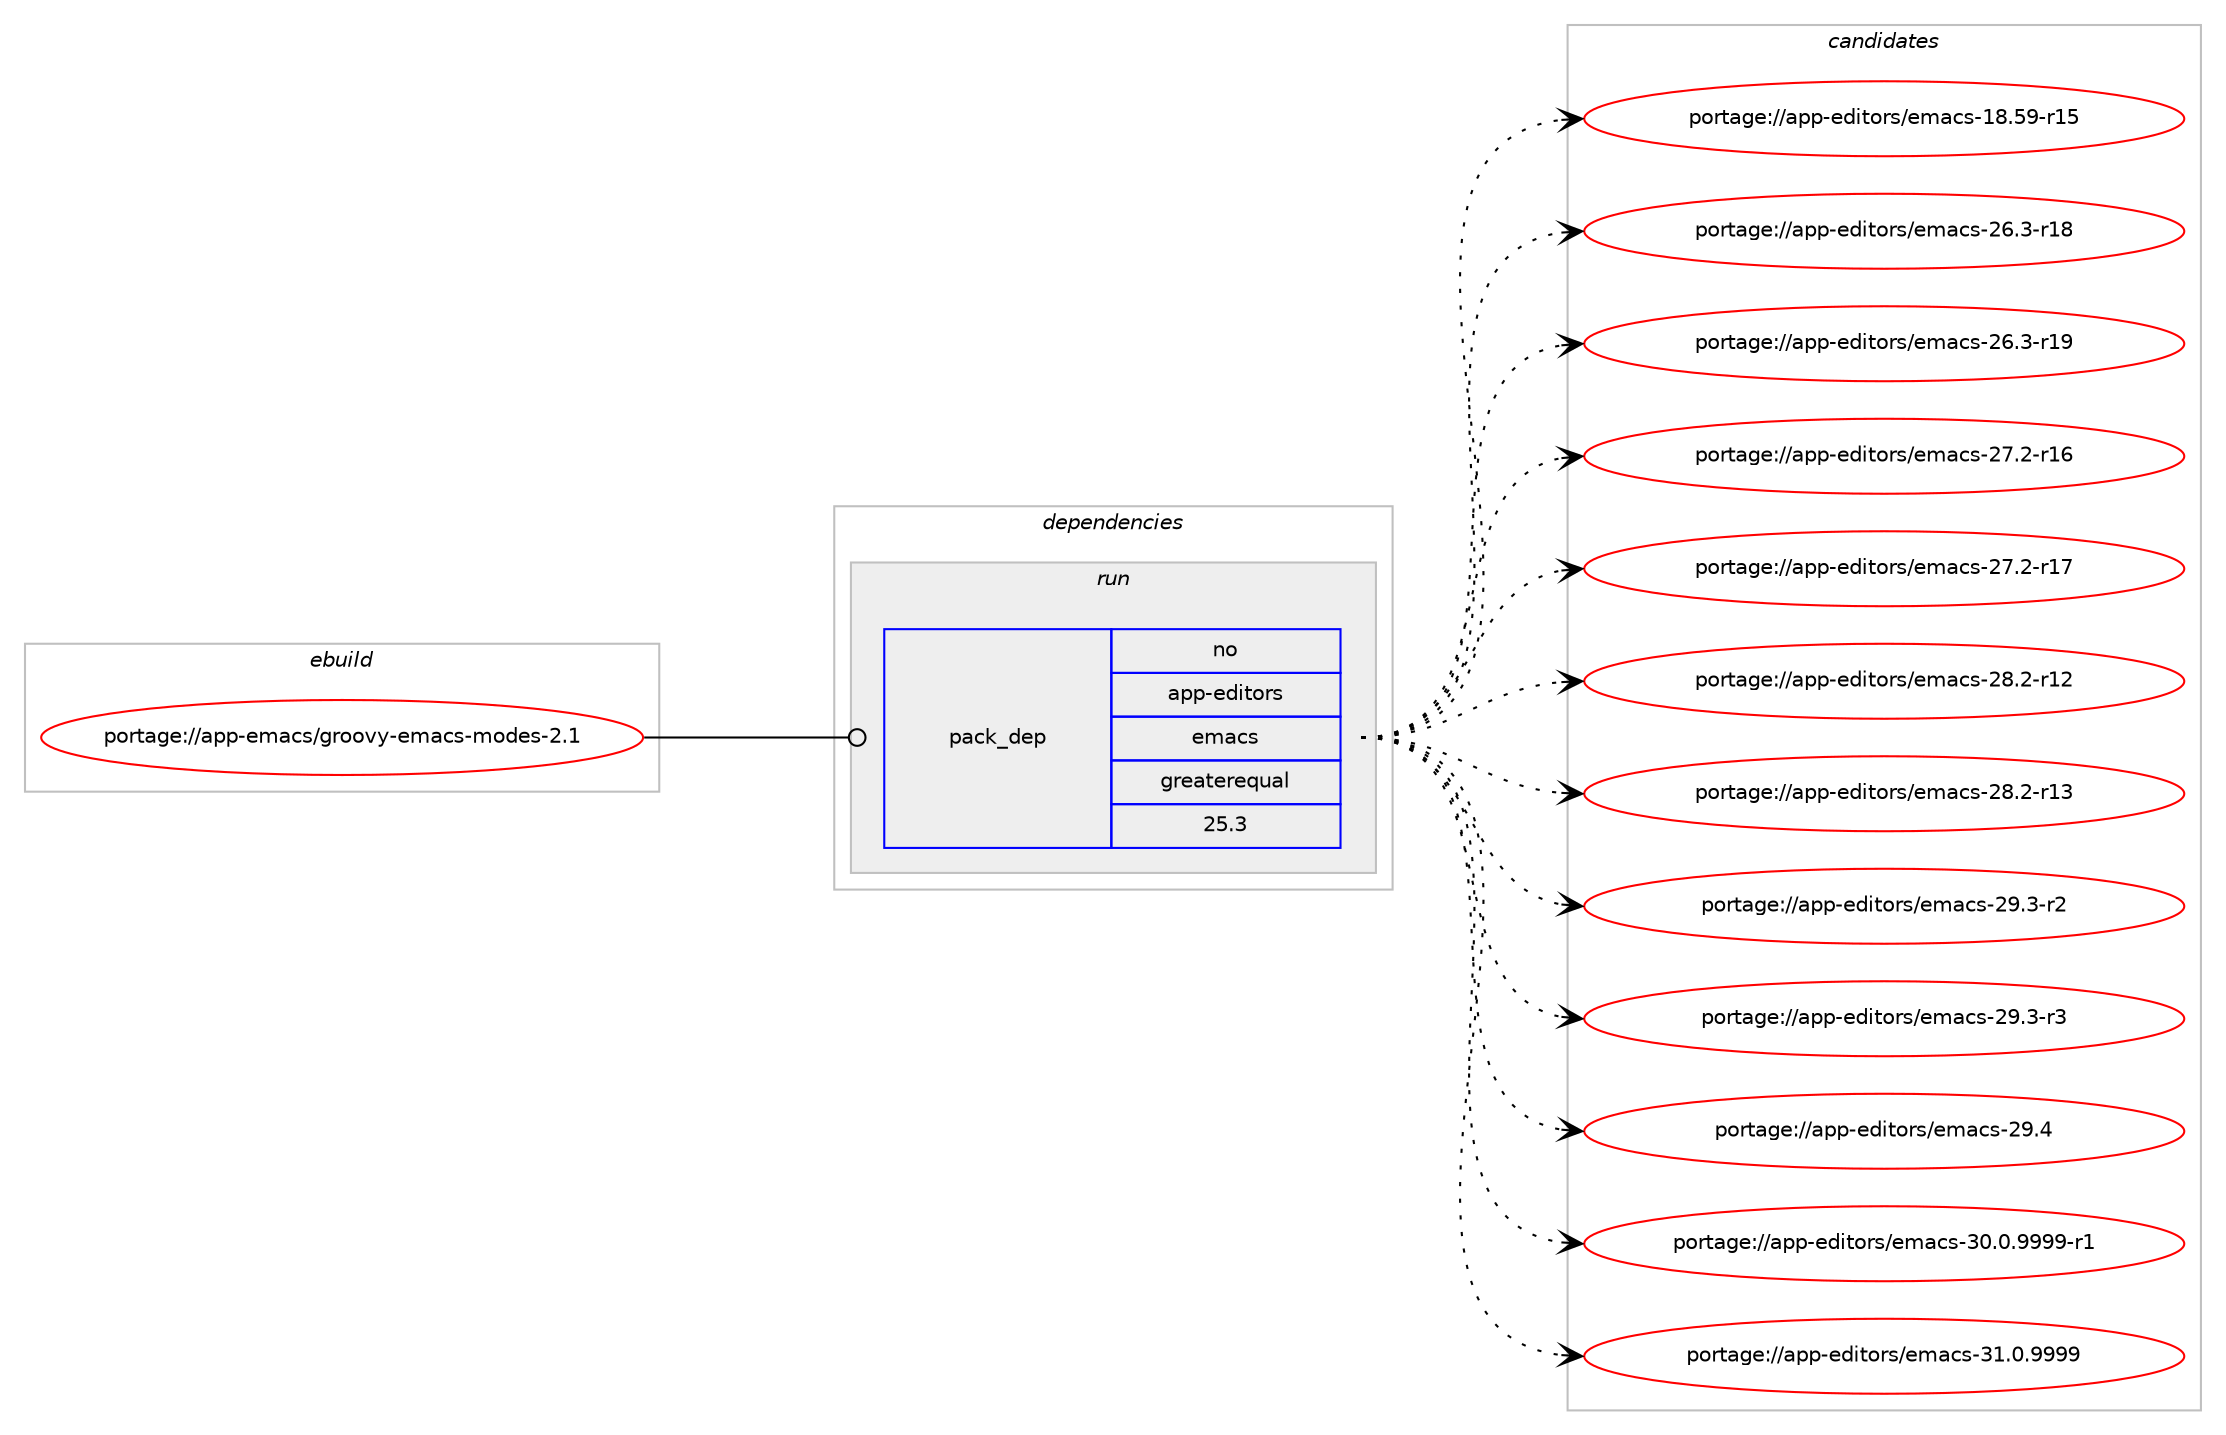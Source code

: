 digraph prolog {

# *************
# Graph options
# *************

newrank=true;
concentrate=true;
compound=true;
graph [rankdir=LR,fontname=Helvetica,fontsize=10,ranksep=1.5];#, ranksep=2.5, nodesep=0.2];
edge  [arrowhead=vee];
node  [fontname=Helvetica,fontsize=10];

# **********
# The ebuild
# **********

subgraph cluster_leftcol {
color=gray;
rank=same;
label=<<i>ebuild</i>>;
id [label="portage://app-emacs/groovy-emacs-modes-2.1", color=red, width=4, href="../app-emacs/groovy-emacs-modes-2.1.svg"];
}

# ****************
# The dependencies
# ****************

subgraph cluster_midcol {
color=gray;
label=<<i>dependencies</i>>;
subgraph cluster_compile {
fillcolor="#eeeeee";
style=filled;
label=<<i>compile</i>>;
}
subgraph cluster_compileandrun {
fillcolor="#eeeeee";
style=filled;
label=<<i>compile and run</i>>;
}
subgraph cluster_run {
fillcolor="#eeeeee";
style=filled;
label=<<i>run</i>>;
subgraph pack3735 {
dependency9930 [label=<<TABLE BORDER="0" CELLBORDER="1" CELLSPACING="0" CELLPADDING="4" WIDTH="220"><TR><TD ROWSPAN="6" CELLPADDING="30">pack_dep</TD></TR><TR><TD WIDTH="110">no</TD></TR><TR><TD>app-editors</TD></TR><TR><TD>emacs</TD></TR><TR><TD>greaterequal</TD></TR><TR><TD>25.3</TD></TR></TABLE>>, shape=none, color=blue];
}
id:e -> dependency9930:w [weight=20,style="solid",arrowhead="odot"];
# *** BEGIN UNKNOWN DEPENDENCY TYPE (TODO) ***
# id -> package_dependency(portage://app-emacs/groovy-emacs-modes-2.1,run,no,app-emacs,dash,none,[,,],[],[])
# *** END UNKNOWN DEPENDENCY TYPE (TODO) ***

# *** BEGIN UNKNOWN DEPENDENCY TYPE (TODO) ***
# id -> package_dependency(portage://app-emacs/groovy-emacs-modes-2.1,run,no,app-emacs,s,none,[,,],[],[])
# *** END UNKNOWN DEPENDENCY TYPE (TODO) ***

}
}

# **************
# The candidates
# **************

subgraph cluster_choices {
rank=same;
color=gray;
label=<<i>candidates</i>>;

subgraph choice3735 {
color=black;
nodesep=1;
choice9711211245101100105116111114115471011099799115454956465357451144953 [label="portage://app-editors/emacs-18.59-r15", color=red, width=4,href="../app-editors/emacs-18.59-r15.svg"];
choice97112112451011001051161111141154710110997991154550544651451144956 [label="portage://app-editors/emacs-26.3-r18", color=red, width=4,href="../app-editors/emacs-26.3-r18.svg"];
choice97112112451011001051161111141154710110997991154550544651451144957 [label="portage://app-editors/emacs-26.3-r19", color=red, width=4,href="../app-editors/emacs-26.3-r19.svg"];
choice97112112451011001051161111141154710110997991154550554650451144954 [label="portage://app-editors/emacs-27.2-r16", color=red, width=4,href="../app-editors/emacs-27.2-r16.svg"];
choice97112112451011001051161111141154710110997991154550554650451144955 [label="portage://app-editors/emacs-27.2-r17", color=red, width=4,href="../app-editors/emacs-27.2-r17.svg"];
choice97112112451011001051161111141154710110997991154550564650451144950 [label="portage://app-editors/emacs-28.2-r12", color=red, width=4,href="../app-editors/emacs-28.2-r12.svg"];
choice97112112451011001051161111141154710110997991154550564650451144951 [label="portage://app-editors/emacs-28.2-r13", color=red, width=4,href="../app-editors/emacs-28.2-r13.svg"];
choice971121124510110010511611111411547101109979911545505746514511450 [label="portage://app-editors/emacs-29.3-r2", color=red, width=4,href="../app-editors/emacs-29.3-r2.svg"];
choice971121124510110010511611111411547101109979911545505746514511451 [label="portage://app-editors/emacs-29.3-r3", color=red, width=4,href="../app-editors/emacs-29.3-r3.svg"];
choice97112112451011001051161111141154710110997991154550574652 [label="portage://app-editors/emacs-29.4", color=red, width=4,href="../app-editors/emacs-29.4.svg"];
choice9711211245101100105116111114115471011099799115455148464846575757574511449 [label="portage://app-editors/emacs-30.0.9999-r1", color=red, width=4,href="../app-editors/emacs-30.0.9999-r1.svg"];
choice971121124510110010511611111411547101109979911545514946484657575757 [label="portage://app-editors/emacs-31.0.9999", color=red, width=4,href="../app-editors/emacs-31.0.9999.svg"];
dependency9930:e -> choice9711211245101100105116111114115471011099799115454956465357451144953:w [style=dotted,weight="100"];
dependency9930:e -> choice97112112451011001051161111141154710110997991154550544651451144956:w [style=dotted,weight="100"];
dependency9930:e -> choice97112112451011001051161111141154710110997991154550544651451144957:w [style=dotted,weight="100"];
dependency9930:e -> choice97112112451011001051161111141154710110997991154550554650451144954:w [style=dotted,weight="100"];
dependency9930:e -> choice97112112451011001051161111141154710110997991154550554650451144955:w [style=dotted,weight="100"];
dependency9930:e -> choice97112112451011001051161111141154710110997991154550564650451144950:w [style=dotted,weight="100"];
dependency9930:e -> choice97112112451011001051161111141154710110997991154550564650451144951:w [style=dotted,weight="100"];
dependency9930:e -> choice971121124510110010511611111411547101109979911545505746514511450:w [style=dotted,weight="100"];
dependency9930:e -> choice971121124510110010511611111411547101109979911545505746514511451:w [style=dotted,weight="100"];
dependency9930:e -> choice97112112451011001051161111141154710110997991154550574652:w [style=dotted,weight="100"];
dependency9930:e -> choice9711211245101100105116111114115471011099799115455148464846575757574511449:w [style=dotted,weight="100"];
dependency9930:e -> choice971121124510110010511611111411547101109979911545514946484657575757:w [style=dotted,weight="100"];
}
}

}
